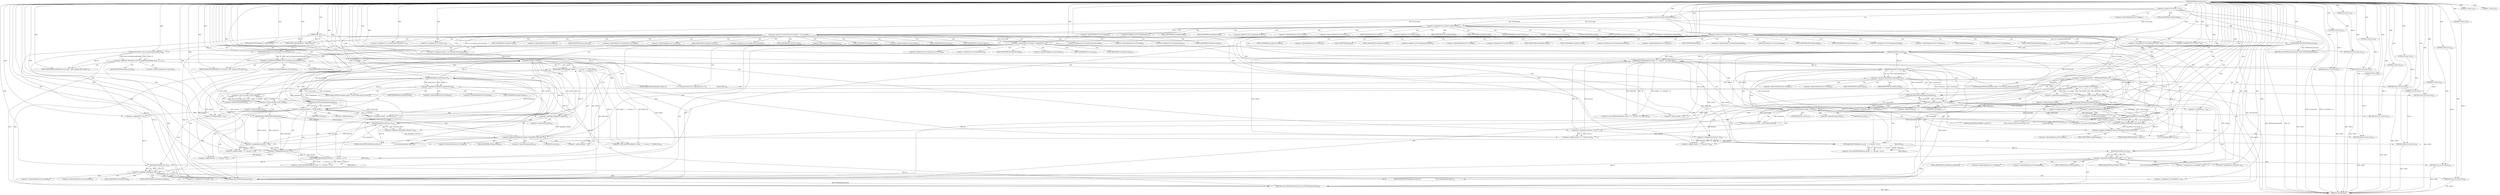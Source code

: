 digraph "TIFFRewriteDirectory" {  
"64493" [label = <(METHOD,TIFFRewriteDirectory)<SUB>311</SUB>> ]
"64927" [label = <(METHOD_RETURN,int)<SUB>311</SUB>> ]
"64494" [label = <(PARAM,TIFF *tif)<SUB>311</SUB>> ]
"64497" [label = <(&lt;operator&gt;.assignment,module[] = &quot;TIFFRewriteDirectory&quot;)<SUB>313</SUB>> ]
"64924" [label = <(RETURN,return TIFFWriteDirectory(tif);,return TIFFWriteDirectory(tif);)<SUB>465</SUB>> ]
"64501" [label = <(&lt;operator&gt;.equals,tif-&gt;tif_diroff == 0)<SUB>316</SUB>> ]
"64511" [label = <(&lt;operator&gt;.logicalNot,!(tif-&gt;tif_flags &amp; TIFF_BIGTIFF))<SUB>324</SUB>> ]
"64925" [label = <(TIFFWriteDirectory,TIFFWriteDirectory(tif))<SUB>465</SUB>> ]
"64507" [label = <(RETURN,return TIFFWriteDirectory(tif);,return TIFFWriteDirectory(tif);)<SUB>317</SUB>> ]
"64508" [label = <(TIFFWriteDirectory,TIFFWriteDirectory(tif))<SUB>317</SUB>> ]
"64512" [label = <(&lt;operator&gt;.and,tif-&gt;tif_flags &amp; TIFF_BIGTIFF)<SUB>324</SUB>> ]
"64519" [label = <(&lt;operator&gt;.equals,tif-&gt;tif_header.classic.tiff_diroff == tif-&gt;tif_diroff)<SUB>326</SUB>> ]
"64531" [label = <(&lt;operator&gt;.assignment,tif-&gt;tif_header.classic.tiff_diroff = 0)<SUB>328</SUB>> ]
"64540" [label = <(&lt;operator&gt;.assignment,tif-&gt;tif_diroff = 0)<SUB>329</SUB>> ]
"64545" [label = <(TIFFSeekFile,TIFFSeekFile(tif, 4, SEEK_SET))<SUB>331</SUB>> ]
"64722" [label = <(&lt;operator&gt;.equals,tif-&gt;tif_header.big.tiff_diroff == tif-&gt;tif_diroff)<SUB>393</SUB>> ]
"64550" [label = <(&lt;operator&gt;.logicalNot,!WriteOK(tif, &amp;(tif-&gt;tif_header.classic.tiff_diroff), 4))<SUB>332</SUB>> ]
"64734" [label = <(&lt;operator&gt;.assignment,tif-&gt;tif_header.big.tiff_diroff = 0)<SUB>395</SUB>> ]
"64743" [label = <(&lt;operator&gt;.assignment,tif-&gt;tif_diroff = 0)<SUB>396</SUB>> ]
"64748" [label = <(TIFFSeekFile,TIFFSeekFile(tif, 8, SEEK_SET))<SUB>398</SUB>> ]
"64563" [label = <(TIFFErrorExtR,TIFFErrorExtR(tif, tif-&gt;tif_name, &quot;Error updating TIFF header&quot;))<SUB>334</SUB>> ]
"64569" [label = <(RETURN,return (0);,return (0);)<SUB>335</SUB>> ]
"64574" [label = <(&lt;operator&gt;.greaterThan,tif-&gt;tif_diroff &gt; 0xFFFFFFFFU)<SUB>338</SUB>> ]
"64753" [label = <(&lt;operator&gt;.logicalNot,!WriteOK(tif, &amp;(tif-&gt;tif_header.big.tiff_diroff), 8))<SUB>399</SUB>> ]
"64777" [label = <(&lt;operator&gt;.assignment,nextdir = tif-&gt;tif_header.big.tiff_diroff)<SUB>408</SUB>> ]
"64551" [label = <(WriteOK,WriteOK(tif, &amp;(tif-&gt;tif_header.classic.tiff_diroff), 4))<SUB>332</SUB>> ]
"64570" [label = <(LITERAL,0,return (0);)<SUB>335</SUB>> ]
"64580" [label = <(TIFFErrorExtR,TIFFErrorExtR(tif, module,\012                          &quot;tif-&gt;tif_diroff exceeds 32 bit range allowed for &quot;\012                          &quot;Classic TIFF&quot;))<SUB>340</SUB>> ]
"64584" [label = <(RETURN,return (0);,return (0);)<SUB>343</SUB>> ]
"64766" [label = <(TIFFErrorExtR,TIFFErrorExtR(tif, tif-&gt;tif_name, &quot;Error updating TIFF header&quot;))<SUB>401</SUB>> ]
"64772" [label = <(RETURN,return (0);,return (0);)<SUB>402</SUB>> ]
"64787" [label = <(LITERAL,1,while (1))<SUB>409</SUB>> ]
"64585" [label = <(LITERAL,0,return (0);)<SUB>343</SUB>> ]
"64589" [label = <(&lt;operator&gt;.assignment,nextdir = tif-&gt;tif_header.classic.tiff_diroff)<SUB>348</SUB>> ]
"64754" [label = <(WriteOK,WriteOK(tif, &amp;(tif-&gt;tif_header.big.tiff_diroff), 8))<SUB>399</SUB>> ]
"64773" [label = <(LITERAL,0,return (0);)<SUB>402</SUB>> ]
"64832" [label = <(&lt;operator&gt;.assignment,dircount = (uint16_t)dircount64)<SUB>430</SUB>> ]
"64837" [label = <(&lt;operator&gt;.cast,(void)TIFFSeekFile(tif, nextdir + 8 + dircount * 20, SEEK_SET))<SUB>431</SUB>> ]
"64921" [label = <(&lt;operator&gt;.assignment,nextdir = nextnextdir)<SUB>456</SUB>> ]
"64599" [label = <(LITERAL,1,while (1))<SUB>349</SUB>> ]
"64793" [label = <(&lt;operator&gt;.logicalOr,!SeekOK(tif, nextdir) || !ReadOK(tif, &amp;dircount64, 8))<SUB>415</SUB>> ]
"64812" [label = <(&lt;operator&gt;.and,tif-&gt;tif_flags &amp; TIFF_SWAB)<SUB>421</SUB>> ]
"64822" [label = <(&lt;operator&gt;.greaterThan,dircount64 &gt; 0xFFFF)<SUB>423</SUB>> ]
"64850" [label = <(&lt;operator&gt;.logicalNot,!ReadOK(tif, &amp;nextnextdir, 8))<SUB>432</SUB>> ]
"64864" [label = <(&lt;operator&gt;.and,tif-&gt;tif_flags &amp; TIFF_SWAB)<SUB>437</SUB>> ]
"64874" [label = <(&lt;operator&gt;.equals,nextnextdir == tif-&gt;tif_diroff)<SUB>439</SUB>> ]
"64632" [label = <(&lt;operator&gt;.cast,(void)TIFFSeekFile(tif, nextdir + 2 + dircount * 12, SEEK_SET))<SUB>362</SUB>> ]
"64716" [label = <(&lt;operator&gt;.assignment,nextdir = nextnextdir)<SUB>387</SUB>> ]
"64805" [label = <(TIFFErrorExtR,TIFFErrorExtR(tif, module,\012                                  &quot;Error fetching directory count&quot;))<SUB>417</SUB>> ]
"64809" [label = <(RETURN,return (0);,return (0);)<SUB>419</SUB>> ]
"64818" [label = <(TIFFSwabLong8,TIFFSwabLong8(&amp;dircount64))<SUB>422</SUB>> ]
"64826" [label = <(TIFFErrorExtR,TIFFErrorExtR(tif, module,\012                                  &quot;Sanity check on tag count failed, likely &quot;\012                                  &quot;corrupt TIFF&quot;))<SUB>425</SUB>> ]
"64830" [label = <(RETURN,return (0);,return (0);)<SUB>428</SUB>> ]
"64834" [label = <(&lt;operator&gt;.cast,(uint16_t)dircount64)<SUB>430</SUB>> ]
"64839" [label = <(TIFFSeekFile,TIFFSeekFile(tif, nextdir + 8 + dircount * 20, SEEK_SET))<SUB>431</SUB>> ]
"64857" [label = <(TIFFErrorExtR,TIFFErrorExtR(tif, module, &quot;Error fetching directory link&quot;))<SUB>434</SUB>> ]
"64861" [label = <(RETURN,return (0);,return (0);)<SUB>435</SUB>> ]
"64870" [label = <(TIFFSwabLong8,TIFFSwabLong8(&amp;nextnextdir))<SUB>438</SUB>> ]
"64881" [label = <(&lt;operator&gt;.assignment,m = 0)<SUB>442</SUB>> ]
"64884" [label = <(&lt;operator&gt;.cast,(void)TIFFSeekFile(tif, nextdir + 8 + dircount * 20,\012                                       SEEK_SET))<SUB>443</SUB>> ]
"64910" [label = <(&lt;operator&gt;.assignment,tif-&gt;tif_diroff = 0)<SUB>451</SUB>> ]
"64915" [label = <(&lt;operator&gt;.assignment,tif-&gt;tif_lastdiroff = 0)<SUB>453</SUB>> ]
"64604" [label = <(&lt;operator&gt;.logicalOr,!SeekOK(tif, nextdir) || !ReadOK(tif, &amp;dircount, 2))<SUB>354</SUB>> ]
"64623" [label = <(&lt;operator&gt;.and,tif-&gt;tif_flags &amp; TIFF_SWAB)<SUB>360</SUB>> ]
"64645" [label = <(&lt;operator&gt;.logicalNot,!ReadOK(tif, &amp;nextnextdir, 4))<SUB>363</SUB>> ]
"64659" [label = <(&lt;operator&gt;.and,tif-&gt;tif_flags &amp; TIFF_SWAB)<SUB>368</SUB>> ]
"64669" [label = <(&lt;operator&gt;.equals,nextnextdir == tif-&gt;tif_diroff)<SUB>370</SUB>> ]
"64794" [label = <(&lt;operator&gt;.logicalNot,!SeekOK(tif, nextdir))<SUB>415</SUB>> ]
"64798" [label = <(&lt;operator&gt;.logicalNot,!ReadOK(tif, &amp;dircount64, 8))<SUB>415</SUB>> ]
"64810" [label = <(LITERAL,0,return (0);)<SUB>419</SUB>> ]
"64831" [label = <(LITERAL,0,return (0);)<SUB>428</SUB>> ]
"64841" [label = <(&lt;operator&gt;.addition,nextdir + 8 + dircount * 20)<SUB>431</SUB>> ]
"64851" [label = <(ReadOK,ReadOK(tif, &amp;nextnextdir, 8))<SUB>432</SUB>> ]
"64862" [label = <(LITERAL,0,return (0);)<SUB>435</SUB>> ]
"64897" [label = <(&lt;operator&gt;.logicalNot,!WriteOK(tif, &amp;m, 8))<SUB>445</SUB>> ]
"64616" [label = <(TIFFErrorExtR,TIFFErrorExtR(tif, module,\012                                  &quot;Error fetching directory count&quot;))<SUB>356</SUB>> ]
"64620" [label = <(RETURN,return (0);,return (0);)<SUB>358</SUB>> ]
"64629" [label = <(TIFFSwabShort,TIFFSwabShort(&amp;dircount))<SUB>361</SUB>> ]
"64634" [label = <(TIFFSeekFile,TIFFSeekFile(tif, nextdir + 2 + dircount * 12, SEEK_SET))<SUB>362</SUB>> ]
"64652" [label = <(TIFFErrorExtR,TIFFErrorExtR(tif, module, &quot;Error fetching directory link&quot;))<SUB>365</SUB>> ]
"64656" [label = <(RETURN,return (0);,return (0);)<SUB>366</SUB>> ]
"64665" [label = <(TIFFSwabLong,TIFFSwabLong(&amp;nextnextdir))<SUB>369</SUB>> ]
"64676" [label = <(&lt;operator&gt;.assignment,m = 0)<SUB>373</SUB>> ]
"64679" [label = <(&lt;operator&gt;.cast,(void)TIFFSeekFile(tif, nextdir + 2 + dircount * 12,\012                                       SEEK_SET))<SUB>374</SUB>> ]
"64705" [label = <(&lt;operator&gt;.assignment,tif-&gt;tif_diroff = 0)<SUB>382</SUB>> ]
"64710" [label = <(&lt;operator&gt;.assignment,tif-&gt;tif_lastdiroff = 0)<SUB>384</SUB>> ]
"64795" [label = <(SeekOK,SeekOK(tif, nextdir))<SUB>415</SUB>> ]
"64799" [label = <(ReadOK,ReadOK(tif, &amp;dircount64, 8))<SUB>415</SUB>> ]
"64842" [label = <(&lt;operator&gt;.addition,nextdir + 8)<SUB>431</SUB>> ]
"64845" [label = <(&lt;operator&gt;.multiplication,dircount * 20)<SUB>431</SUB>> ]
"64886" [label = <(TIFFSeekFile,TIFFSeekFile(tif, nextdir + 8 + dircount * 20,\012                                       SEEK_SET))<SUB>443</SUB>> ]
"64904" [label = <(TIFFErrorExtR,TIFFErrorExtR(tif, module,\012                                      &quot;Error writing directory link&quot;))<SUB>447</SUB>> ]
"64908" [label = <(RETURN,return (0);,return (0);)<SUB>449</SUB>> ]
"64605" [label = <(&lt;operator&gt;.logicalNot,!SeekOK(tif, nextdir))<SUB>354</SUB>> ]
"64609" [label = <(&lt;operator&gt;.logicalNot,!ReadOK(tif, &amp;dircount, 2))<SUB>354</SUB>> ]
"64621" [label = <(LITERAL,0,return (0);)<SUB>358</SUB>> ]
"64636" [label = <(&lt;operator&gt;.addition,nextdir + 2 + dircount * 12)<SUB>362</SUB>> ]
"64646" [label = <(ReadOK,ReadOK(tif, &amp;nextnextdir, 4))<SUB>363</SUB>> ]
"64657" [label = <(LITERAL,0,return (0);)<SUB>366</SUB>> ]
"64692" [label = <(&lt;operator&gt;.logicalNot,!WriteOK(tif, &amp;m, 4))<SUB>376</SUB>> ]
"64888" [label = <(&lt;operator&gt;.addition,nextdir + 8 + dircount * 20)<SUB>443</SUB>> ]
"64898" [label = <(WriteOK,WriteOK(tif, &amp;m, 8))<SUB>445</SUB>> ]
"64909" [label = <(LITERAL,0,return (0);)<SUB>449</SUB>> ]
"64606" [label = <(SeekOK,SeekOK(tif, nextdir))<SUB>354</SUB>> ]
"64610" [label = <(ReadOK,ReadOK(tif, &amp;dircount, 2))<SUB>354</SUB>> ]
"64637" [label = <(&lt;operator&gt;.addition,nextdir + 2)<SUB>362</SUB>> ]
"64640" [label = <(&lt;operator&gt;.multiplication,dircount * 12)<SUB>362</SUB>> ]
"64681" [label = <(TIFFSeekFile,TIFFSeekFile(tif, nextdir + 2 + dircount * 12,\012                                       SEEK_SET))<SUB>374</SUB>> ]
"64699" [label = <(TIFFErrorExtR,TIFFErrorExtR(tif, module,\012                                      &quot;Error writing directory link&quot;))<SUB>378</SUB>> ]
"64703" [label = <(RETURN,return (0);,return (0);)<SUB>380</SUB>> ]
"64889" [label = <(&lt;operator&gt;.addition,nextdir + 8)<SUB>443</SUB>> ]
"64892" [label = <(&lt;operator&gt;.multiplication,dircount * 20)<SUB>443</SUB>> ]
"64683" [label = <(&lt;operator&gt;.addition,nextdir + 2 + dircount * 12)<SUB>374</SUB>> ]
"64693" [label = <(WriteOK,WriteOK(tif, &amp;m, 4))<SUB>376</SUB>> ]
"64704" [label = <(LITERAL,0,return (0);)<SUB>380</SUB>> ]
"64684" [label = <(&lt;operator&gt;.addition,nextdir + 2)<SUB>374</SUB>> ]
"64687" [label = <(&lt;operator&gt;.multiplication,dircount * 12)<SUB>374</SUB>> ]
"64513" [label = <(&lt;operator&gt;.indirectFieldAccess,tif-&gt;tif_flags)<SUB>324</SUB>> ]
"64515" [label = <(FIELD_IDENTIFIER,tif_flags,tif_flags)<SUB>324</SUB>> ]
"64520" [label = <(&lt;operator&gt;.fieldAccess,tif-&gt;tif_header.classic.tiff_diroff)<SUB>326</SUB>> ]
"64527" [label = <(&lt;operator&gt;.indirectFieldAccess,tif-&gt;tif_diroff)<SUB>326</SUB>> ]
"64521" [label = <(&lt;operator&gt;.fieldAccess,tif-&gt;tif_header.classic)<SUB>326</SUB>> ]
"64526" [label = <(FIELD_IDENTIFIER,tiff_diroff,tiff_diroff)<SUB>326</SUB>> ]
"64529" [label = <(FIELD_IDENTIFIER,tif_diroff,tif_diroff)<SUB>326</SUB>> ]
"64532" [label = <(&lt;operator&gt;.fieldAccess,tif-&gt;tif_header.classic.tiff_diroff)<SUB>328</SUB>> ]
"64541" [label = <(&lt;operator&gt;.indirectFieldAccess,tif-&gt;tif_diroff)<SUB>329</SUB>> ]
"64723" [label = <(&lt;operator&gt;.fieldAccess,tif-&gt;tif_header.big.tiff_diroff)<SUB>393</SUB>> ]
"64730" [label = <(&lt;operator&gt;.indirectFieldAccess,tif-&gt;tif_diroff)<SUB>393</SUB>> ]
"64522" [label = <(&lt;operator&gt;.indirectFieldAccess,tif-&gt;tif_header)<SUB>326</SUB>> ]
"64525" [label = <(FIELD_IDENTIFIER,classic,classic)<SUB>326</SUB>> ]
"64533" [label = <(&lt;operator&gt;.fieldAccess,tif-&gt;tif_header.classic)<SUB>328</SUB>> ]
"64538" [label = <(FIELD_IDENTIFIER,tiff_diroff,tiff_diroff)<SUB>328</SUB>> ]
"64543" [label = <(FIELD_IDENTIFIER,tif_diroff,tif_diroff)<SUB>329</SUB>> ]
"64724" [label = <(&lt;operator&gt;.fieldAccess,tif-&gt;tif_header.big)<SUB>393</SUB>> ]
"64729" [label = <(FIELD_IDENTIFIER,tiff_diroff,tiff_diroff)<SUB>393</SUB>> ]
"64732" [label = <(FIELD_IDENTIFIER,tif_diroff,tif_diroff)<SUB>393</SUB>> ]
"64735" [label = <(&lt;operator&gt;.fieldAccess,tif-&gt;tif_header.big.tiff_diroff)<SUB>395</SUB>> ]
"64744" [label = <(&lt;operator&gt;.indirectFieldAccess,tif-&gt;tif_diroff)<SUB>396</SUB>> ]
"64524" [label = <(FIELD_IDENTIFIER,tif_header,tif_header)<SUB>326</SUB>> ]
"64534" [label = <(&lt;operator&gt;.indirectFieldAccess,tif-&gt;tif_header)<SUB>328</SUB>> ]
"64537" [label = <(FIELD_IDENTIFIER,classic,classic)<SUB>328</SUB>> ]
"64553" [label = <(&lt;operator&gt;.addressOf,&amp;(tif-&gt;tif_header.classic.tiff_diroff))<SUB>332</SUB>> ]
"64565" [label = <(&lt;operator&gt;.indirectFieldAccess,tif-&gt;tif_name)<SUB>334</SUB>> ]
"64575" [label = <(&lt;operator&gt;.indirectFieldAccess,tif-&gt;tif_diroff)<SUB>338</SUB>> ]
"64725" [label = <(&lt;operator&gt;.indirectFieldAccess,tif-&gt;tif_header)<SUB>393</SUB>> ]
"64728" [label = <(FIELD_IDENTIFIER,big,big)<SUB>393</SUB>> ]
"64736" [label = <(&lt;operator&gt;.fieldAccess,tif-&gt;tif_header.big)<SUB>395</SUB>> ]
"64741" [label = <(FIELD_IDENTIFIER,tiff_diroff,tiff_diroff)<SUB>395</SUB>> ]
"64746" [label = <(FIELD_IDENTIFIER,tif_diroff,tif_diroff)<SUB>396</SUB>> ]
"64779" [label = <(&lt;operator&gt;.fieldAccess,tif-&gt;tif_header.big.tiff_diroff)<SUB>408</SUB>> ]
"64536" [label = <(FIELD_IDENTIFIER,tif_header,tif_header)<SUB>328</SUB>> ]
"64554" [label = <(&lt;operator&gt;.fieldAccess,tif-&gt;tif_header.classic.tiff_diroff)<SUB>332</SUB>> ]
"64567" [label = <(FIELD_IDENTIFIER,tif_name,tif_name)<SUB>334</SUB>> ]
"64577" [label = <(FIELD_IDENTIFIER,tif_diroff,tif_diroff)<SUB>338</SUB>> ]
"64727" [label = <(FIELD_IDENTIFIER,tif_header,tif_header)<SUB>393</SUB>> ]
"64737" [label = <(&lt;operator&gt;.indirectFieldAccess,tif-&gt;tif_header)<SUB>395</SUB>> ]
"64740" [label = <(FIELD_IDENTIFIER,big,big)<SUB>395</SUB>> ]
"64756" [label = <(&lt;operator&gt;.addressOf,&amp;(tif-&gt;tif_header.big.tiff_diroff))<SUB>399</SUB>> ]
"64768" [label = <(&lt;operator&gt;.indirectFieldAccess,tif-&gt;tif_name)<SUB>401</SUB>> ]
"64780" [label = <(&lt;operator&gt;.fieldAccess,tif-&gt;tif_header.big)<SUB>408</SUB>> ]
"64785" [label = <(FIELD_IDENTIFIER,tiff_diroff,tiff_diroff)<SUB>408</SUB>> ]
"64555" [label = <(&lt;operator&gt;.fieldAccess,tif-&gt;tif_header.classic)<SUB>332</SUB>> ]
"64560" [label = <(FIELD_IDENTIFIER,tiff_diroff,tiff_diroff)<SUB>332</SUB>> ]
"64591" [label = <(&lt;operator&gt;.fieldAccess,tif-&gt;tif_header.classic.tiff_diroff)<SUB>348</SUB>> ]
"64739" [label = <(FIELD_IDENTIFIER,tif_header,tif_header)<SUB>395</SUB>> ]
"64757" [label = <(&lt;operator&gt;.fieldAccess,tif-&gt;tif_header.big.tiff_diroff)<SUB>399</SUB>> ]
"64770" [label = <(FIELD_IDENTIFIER,tif_name,tif_name)<SUB>401</SUB>> ]
"64781" [label = <(&lt;operator&gt;.indirectFieldAccess,tif-&gt;tif_header)<SUB>408</SUB>> ]
"64784" [label = <(FIELD_IDENTIFIER,big,big)<SUB>408</SUB>> ]
"64838" [label = <(UNKNOWN,void,void)<SUB>431</SUB>> ]
"64556" [label = <(&lt;operator&gt;.indirectFieldAccess,tif-&gt;tif_header)<SUB>332</SUB>> ]
"64559" [label = <(FIELD_IDENTIFIER,classic,classic)<SUB>332</SUB>> ]
"64592" [label = <(&lt;operator&gt;.fieldAccess,tif-&gt;tif_header.classic)<SUB>348</SUB>> ]
"64597" [label = <(FIELD_IDENTIFIER,tiff_diroff,tiff_diroff)<SUB>348</SUB>> ]
"64758" [label = <(&lt;operator&gt;.fieldAccess,tif-&gt;tif_header.big)<SUB>399</SUB>> ]
"64763" [label = <(FIELD_IDENTIFIER,tiff_diroff,tiff_diroff)<SUB>399</SUB>> ]
"64783" [label = <(FIELD_IDENTIFIER,tif_header,tif_header)<SUB>408</SUB>> ]
"64813" [label = <(&lt;operator&gt;.indirectFieldAccess,tif-&gt;tif_flags)<SUB>421</SUB>> ]
"64835" [label = <(UNKNOWN,uint16_t,uint16_t)<SUB>430</SUB>> ]
"64865" [label = <(&lt;operator&gt;.indirectFieldAccess,tif-&gt;tif_flags)<SUB>437</SUB>> ]
"64876" [label = <(&lt;operator&gt;.indirectFieldAccess,tif-&gt;tif_diroff)<SUB>439</SUB>> ]
"64558" [label = <(FIELD_IDENTIFIER,tif_header,tif_header)<SUB>332</SUB>> ]
"64593" [label = <(&lt;operator&gt;.indirectFieldAccess,tif-&gt;tif_header)<SUB>348</SUB>> ]
"64596" [label = <(FIELD_IDENTIFIER,classic,classic)<SUB>348</SUB>> ]
"64633" [label = <(UNKNOWN,void,void)<SUB>362</SUB>> ]
"64759" [label = <(&lt;operator&gt;.indirectFieldAccess,tif-&gt;tif_header)<SUB>399</SUB>> ]
"64762" [label = <(FIELD_IDENTIFIER,big,big)<SUB>399</SUB>> ]
"64815" [label = <(FIELD_IDENTIFIER,tif_flags,tif_flags)<SUB>421</SUB>> ]
"64819" [label = <(&lt;operator&gt;.addressOf,&amp;dircount64)<SUB>422</SUB>> ]
"64853" [label = <(&lt;operator&gt;.addressOf,&amp;nextnextdir)<SUB>432</SUB>> ]
"64867" [label = <(FIELD_IDENTIFIER,tif_flags,tif_flags)<SUB>437</SUB>> ]
"64871" [label = <(&lt;operator&gt;.addressOf,&amp;nextnextdir)<SUB>438</SUB>> ]
"64878" [label = <(FIELD_IDENTIFIER,tif_diroff,tif_diroff)<SUB>439</SUB>> ]
"64885" [label = <(UNKNOWN,void,void)<SUB>443</SUB>> ]
"64911" [label = <(&lt;operator&gt;.indirectFieldAccess,tif-&gt;tif_diroff)<SUB>451</SUB>> ]
"64916" [label = <(&lt;operator&gt;.indirectFieldAccess,tif-&gt;tif_lastdiroff)<SUB>453</SUB>> ]
"64595" [label = <(FIELD_IDENTIFIER,tif_header,tif_header)<SUB>348</SUB>> ]
"64624" [label = <(&lt;operator&gt;.indirectFieldAccess,tif-&gt;tif_flags)<SUB>360</SUB>> ]
"64660" [label = <(&lt;operator&gt;.indirectFieldAccess,tif-&gt;tif_flags)<SUB>368</SUB>> ]
"64671" [label = <(&lt;operator&gt;.indirectFieldAccess,tif-&gt;tif_diroff)<SUB>370</SUB>> ]
"64761" [label = <(FIELD_IDENTIFIER,tif_header,tif_header)<SUB>399</SUB>> ]
"64801" [label = <(&lt;operator&gt;.addressOf,&amp;dircount64)<SUB>415</SUB>> ]
"64913" [label = <(FIELD_IDENTIFIER,tif_diroff,tif_diroff)<SUB>451</SUB>> ]
"64918" [label = <(FIELD_IDENTIFIER,tif_lastdiroff,tif_lastdiroff)<SUB>453</SUB>> ]
"64626" [label = <(FIELD_IDENTIFIER,tif_flags,tif_flags)<SUB>360</SUB>> ]
"64630" [label = <(&lt;operator&gt;.addressOf,&amp;dircount)<SUB>361</SUB>> ]
"64648" [label = <(&lt;operator&gt;.addressOf,&amp;nextnextdir)<SUB>363</SUB>> ]
"64662" [label = <(FIELD_IDENTIFIER,tif_flags,tif_flags)<SUB>368</SUB>> ]
"64666" [label = <(&lt;operator&gt;.addressOf,&amp;nextnextdir)<SUB>369</SUB>> ]
"64673" [label = <(FIELD_IDENTIFIER,tif_diroff,tif_diroff)<SUB>370</SUB>> ]
"64680" [label = <(UNKNOWN,void,void)<SUB>374</SUB>> ]
"64706" [label = <(&lt;operator&gt;.indirectFieldAccess,tif-&gt;tif_diroff)<SUB>382</SUB>> ]
"64711" [label = <(&lt;operator&gt;.indirectFieldAccess,tif-&gt;tif_lastdiroff)<SUB>384</SUB>> ]
"64900" [label = <(&lt;operator&gt;.addressOf,&amp;m)<SUB>445</SUB>> ]
"64612" [label = <(&lt;operator&gt;.addressOf,&amp;dircount)<SUB>354</SUB>> ]
"64708" [label = <(FIELD_IDENTIFIER,tif_diroff,tif_diroff)<SUB>382</SUB>> ]
"64713" [label = <(FIELD_IDENTIFIER,tif_lastdiroff,tif_lastdiroff)<SUB>384</SUB>> ]
"64695" [label = <(&lt;operator&gt;.addressOf,&amp;m)<SUB>376</SUB>> ]
  "64809" -> "64927"  [ label = "DDG: &lt;RET&gt;"] 
  "64620" -> "64927"  [ label = "DDG: &lt;RET&gt;"] 
  "64861" -> "64927"  [ label = "DDG: &lt;RET&gt;"] 
  "64772" -> "64927"  [ label = "DDG: &lt;RET&gt;"] 
  "64584" -> "64927"  [ label = "DDG: &lt;RET&gt;"] 
  "64703" -> "64927"  [ label = "DDG: &lt;RET&gt;"] 
  "64830" -> "64927"  [ label = "DDG: &lt;RET&gt;"] 
  "64507" -> "64927"  [ label = "DDG: &lt;RET&gt;"] 
  "64908" -> "64927"  [ label = "DDG: &lt;RET&gt;"] 
  "64569" -> "64927"  [ label = "DDG: &lt;RET&gt;"] 
  "64924" -> "64927"  [ label = "DDG: &lt;RET&gt;"] 
  "64656" -> "64927"  [ label = "DDG: &lt;RET&gt;"] 
  "64497" -> "64927"  [ label = "DDG: module"] 
  "64501" -> "64927"  [ label = "DDG: tif-&gt;tif_diroff"] 
  "64501" -> "64927"  [ label = "DDG: tif-&gt;tif_diroff == 0"] 
  "64508" -> "64927"  [ label = "DDG: tif"] 
  "64508" -> "64927"  [ label = "DDG: TIFFWriteDirectory(tif)"] 
  "64512" -> "64927"  [ label = "DDG: TIFF_BIGTIFF"] 
  "64493" -> "64494"  [ label = "DDG: "] 
  "64493" -> "64497"  [ label = "DDG: "] 
  "64925" -> "64924"  [ label = "DDG: TIFFWriteDirectory(tif)"] 
  "64493" -> "64501"  [ label = "DDG: "] 
  "64508" -> "64507"  [ label = "DDG: TIFFWriteDirectory(tif)"] 
  "64512" -> "64511"  [ label = "DDG: tif-&gt;tif_flags"] 
  "64512" -> "64511"  [ label = "DDG: TIFF_BIGTIFF"] 
  "64851" -> "64925"  [ label = "DDG: tif"] 
  "64898" -> "64925"  [ label = "DDG: tif"] 
  "64754" -> "64925"  [ label = "DDG: tif"] 
  "64646" -> "64925"  [ label = "DDG: tif"] 
  "64693" -> "64925"  [ label = "DDG: tif"] 
  "64551" -> "64925"  [ label = "DDG: tif"] 
  "64494" -> "64925"  [ label = "DDG: tif"] 
  "64493" -> "64925"  [ label = "DDG: "] 
  "64493" -> "64512"  [ label = "DDG: "] 
  "64494" -> "64508"  [ label = "DDG: tif"] 
  "64493" -> "64508"  [ label = "DDG: "] 
  "64501" -> "64519"  [ label = "DDG: tif-&gt;tif_diroff"] 
  "64493" -> "64531"  [ label = "DDG: "] 
  "64493" -> "64540"  [ label = "DDG: "] 
  "64494" -> "64545"  [ label = "DDG: tif"] 
  "64493" -> "64545"  [ label = "DDG: "] 
  "64501" -> "64722"  [ label = "DDG: tif-&gt;tif_diroff"] 
  "64493" -> "64734"  [ label = "DDG: "] 
  "64493" -> "64743"  [ label = "DDG: "] 
  "64551" -> "64550"  [ label = "DDG: tif"] 
  "64551" -> "64550"  [ label = "DDG: &amp;(tif-&gt;tif_header.classic.tiff_diroff)"] 
  "64551" -> "64550"  [ label = "DDG: 4"] 
  "64570" -> "64569"  [ label = "DDG: 0"] 
  "64493" -> "64569"  [ label = "DDG: "] 
  "64494" -> "64748"  [ label = "DDG: tif"] 
  "64493" -> "64748"  [ label = "DDG: "] 
  "64722" -> "64777"  [ label = "DDG: tif-&gt;tif_header.big.tiff_diroff"] 
  "64545" -> "64551"  [ label = "DDG: tif"] 
  "64493" -> "64551"  [ label = "DDG: "] 
  "64551" -> "64563"  [ label = "DDG: tif"] 
  "64493" -> "64563"  [ label = "DDG: "] 
  "64493" -> "64570"  [ label = "DDG: "] 
  "64519" -> "64574"  [ label = "DDG: tif-&gt;tif_diroff"] 
  "64493" -> "64574"  [ label = "DDG: "] 
  "64585" -> "64584"  [ label = "DDG: 0"] 
  "64493" -> "64584"  [ label = "DDG: "] 
  "64754" -> "64753"  [ label = "DDG: tif"] 
  "64754" -> "64753"  [ label = "DDG: &amp;(tif-&gt;tif_header.big.tiff_diroff)"] 
  "64754" -> "64753"  [ label = "DDG: 8"] 
  "64773" -> "64772"  [ label = "DDG: 0"] 
  "64493" -> "64772"  [ label = "DDG: "] 
  "64493" -> "64777"  [ label = "DDG: "] 
  "64493" -> "64787"  [ label = "DDG: "] 
  "64494" -> "64580"  [ label = "DDG: tif"] 
  "64493" -> "64580"  [ label = "DDG: "] 
  "64497" -> "64580"  [ label = "DDG: module"] 
  "64493" -> "64585"  [ label = "DDG: "] 
  "64519" -> "64589"  [ label = "DDG: tif-&gt;tif_header.classic.tiff_diroff"] 
  "64748" -> "64754"  [ label = "DDG: tif"] 
  "64493" -> "64754"  [ label = "DDG: "] 
  "64754" -> "64766"  [ label = "DDG: tif"] 
  "64493" -> "64766"  [ label = "DDG: "] 
  "64493" -> "64773"  [ label = "DDG: "] 
  "64799" -> "64832"  [ label = "DDG: &amp;dircount64"] 
  "64818" -> "64832"  [ label = "DDG: &amp;dircount64"] 
  "64822" -> "64832"  [ label = "DDG: dircount64"] 
  "64493" -> "64832"  [ label = "DDG: "] 
  "64839" -> "64837"  [ label = "DDG: tif"] 
  "64839" -> "64837"  [ label = "DDG: nextdir + 8 + dircount * 20"] 
  "64839" -> "64837"  [ label = "DDG: SEEK_SET"] 
  "64851" -> "64921"  [ label = "DDG: &amp;nextnextdir"] 
  "64870" -> "64921"  [ label = "DDG: &amp;nextnextdir"] 
  "64874" -> "64921"  [ label = "DDG: nextnextdir"] 
  "64493" -> "64921"  [ label = "DDG: "] 
  "64493" -> "64589"  [ label = "DDG: "] 
  "64493" -> "64599"  [ label = "DDG: "] 
  "64634" -> "64632"  [ label = "DDG: tif"] 
  "64634" -> "64632"  [ label = "DDG: nextdir + 2 + dircount * 12"] 
  "64634" -> "64632"  [ label = "DDG: SEEK_SET"] 
  "64646" -> "64716"  [ label = "DDG: &amp;nextnextdir"] 
  "64665" -> "64716"  [ label = "DDG: &amp;nextnextdir"] 
  "64669" -> "64716"  [ label = "DDG: nextnextdir"] 
  "64493" -> "64716"  [ label = "DDG: "] 
  "64794" -> "64793"  [ label = "DDG: SeekOK(tif, nextdir)"] 
  "64798" -> "64793"  [ label = "DDG: ReadOK(tif, &amp;dircount64, 8)"] 
  "64810" -> "64809"  [ label = "DDG: 0"] 
  "64493" -> "64809"  [ label = "DDG: "] 
  "64512" -> "64812"  [ label = "DDG: tif-&gt;tif_flags"] 
  "64864" -> "64812"  [ label = "DDG: tif-&gt;tif_flags"] 
  "64864" -> "64812"  [ label = "DDG: TIFF_SWAB"] 
  "64493" -> "64812"  [ label = "DDG: "] 
  "64799" -> "64822"  [ label = "DDG: &amp;dircount64"] 
  "64818" -> "64822"  [ label = "DDG: &amp;dircount64"] 
  "64493" -> "64822"  [ label = "DDG: "] 
  "64831" -> "64830"  [ label = "DDG: 0"] 
  "64493" -> "64830"  [ label = "DDG: "] 
  "64799" -> "64834"  [ label = "DDG: &amp;dircount64"] 
  "64818" -> "64834"  [ label = "DDG: &amp;dircount64"] 
  "64822" -> "64834"  [ label = "DDG: dircount64"] 
  "64493" -> "64834"  [ label = "DDG: "] 
  "64795" -> "64839"  [ label = "DDG: tif"] 
  "64799" -> "64839"  [ label = "DDG: tif"] 
  "64493" -> "64839"  [ label = "DDG: "] 
  "64795" -> "64839"  [ label = "DDG: nextdir"] 
  "64845" -> "64839"  [ label = "DDG: dircount"] 
  "64845" -> "64839"  [ label = "DDG: 20"] 
  "64851" -> "64850"  [ label = "DDG: tif"] 
  "64851" -> "64850"  [ label = "DDG: &amp;nextnextdir"] 
  "64851" -> "64850"  [ label = "DDG: 8"] 
  "64862" -> "64861"  [ label = "DDG: 0"] 
  "64493" -> "64861"  [ label = "DDG: "] 
  "64812" -> "64864"  [ label = "DDG: tif-&gt;tif_flags"] 
  "64812" -> "64864"  [ label = "DDG: TIFF_SWAB"] 
  "64493" -> "64864"  [ label = "DDG: "] 
  "64851" -> "64874"  [ label = "DDG: &amp;nextnextdir"] 
  "64870" -> "64874"  [ label = "DDG: &amp;nextnextdir"] 
  "64493" -> "64874"  [ label = "DDG: "] 
  "64722" -> "64874"  [ label = "DDG: tif-&gt;tif_diroff"] 
  "64493" -> "64881"  [ label = "DDG: "] 
  "64886" -> "64884"  [ label = "DDG: tif"] 
  "64886" -> "64884"  [ label = "DDG: nextdir + 8 + dircount * 20"] 
  "64886" -> "64884"  [ label = "DDG: SEEK_SET"] 
  "64493" -> "64910"  [ label = "DDG: "] 
  "64493" -> "64915"  [ label = "DDG: "] 
  "64795" -> "64794"  [ label = "DDG: tif"] 
  "64795" -> "64794"  [ label = "DDG: nextdir"] 
  "64799" -> "64798"  [ label = "DDG: tif"] 
  "64799" -> "64798"  [ label = "DDG: &amp;dircount64"] 
  "64799" -> "64798"  [ label = "DDG: 8"] 
  "64795" -> "64805"  [ label = "DDG: tif"] 
  "64799" -> "64805"  [ label = "DDG: tif"] 
  "64493" -> "64805"  [ label = "DDG: "] 
  "64497" -> "64805"  [ label = "DDG: module"] 
  "64493" -> "64810"  [ label = "DDG: "] 
  "64799" -> "64818"  [ label = "DDG: &amp;dircount64"] 
  "64493" -> "64818"  [ label = "DDG: "] 
  "64822" -> "64818"  [ label = "DDG: dircount64"] 
  "64795" -> "64826"  [ label = "DDG: tif"] 
  "64799" -> "64826"  [ label = "DDG: tif"] 
  "64493" -> "64826"  [ label = "DDG: "] 
  "64497" -> "64826"  [ label = "DDG: module"] 
  "64493" -> "64831"  [ label = "DDG: "] 
  "64795" -> "64841"  [ label = "DDG: nextdir"] 
  "64493" -> "64841"  [ label = "DDG: "] 
  "64845" -> "64841"  [ label = "DDG: dircount"] 
  "64845" -> "64841"  [ label = "DDG: 20"] 
  "64839" -> "64851"  [ label = "DDG: tif"] 
  "64493" -> "64851"  [ label = "DDG: "] 
  "64870" -> "64851"  [ label = "DDG: &amp;nextnextdir"] 
  "64874" -> "64851"  [ label = "DDG: nextnextdir"] 
  "64851" -> "64857"  [ label = "DDG: tif"] 
  "64493" -> "64857"  [ label = "DDG: "] 
  "64497" -> "64857"  [ label = "DDG: module"] 
  "64493" -> "64862"  [ label = "DDG: "] 
  "64851" -> "64870"  [ label = "DDG: &amp;nextnextdir"] 
  "64493" -> "64870"  [ label = "DDG: "] 
  "64874" -> "64870"  [ label = "DDG: nextnextdir"] 
  "64605" -> "64604"  [ label = "DDG: SeekOK(tif, nextdir)"] 
  "64609" -> "64604"  [ label = "DDG: ReadOK(tif, &amp;dircount, 2)"] 
  "64621" -> "64620"  [ label = "DDG: 0"] 
  "64493" -> "64620"  [ label = "DDG: "] 
  "64512" -> "64623"  [ label = "DDG: tif-&gt;tif_flags"] 
  "64659" -> "64623"  [ label = "DDG: tif-&gt;tif_flags"] 
  "64659" -> "64623"  [ label = "DDG: TIFF_SWAB"] 
  "64493" -> "64623"  [ label = "DDG: "] 
  "64606" -> "64634"  [ label = "DDG: tif"] 
  "64610" -> "64634"  [ label = "DDG: tif"] 
  "64493" -> "64634"  [ label = "DDG: "] 
  "64606" -> "64634"  [ label = "DDG: nextdir"] 
  "64640" -> "64634"  [ label = "DDG: dircount"] 
  "64640" -> "64634"  [ label = "DDG: 12"] 
  "64646" -> "64645"  [ label = "DDG: tif"] 
  "64646" -> "64645"  [ label = "DDG: &amp;nextnextdir"] 
  "64646" -> "64645"  [ label = "DDG: 4"] 
  "64657" -> "64656"  [ label = "DDG: 0"] 
  "64493" -> "64656"  [ label = "DDG: "] 
  "64623" -> "64659"  [ label = "DDG: tif-&gt;tif_flags"] 
  "64623" -> "64659"  [ label = "DDG: TIFF_SWAB"] 
  "64493" -> "64659"  [ label = "DDG: "] 
  "64646" -> "64669"  [ label = "DDG: &amp;nextnextdir"] 
  "64665" -> "64669"  [ label = "DDG: &amp;nextnextdir"] 
  "64493" -> "64669"  [ label = "DDG: "] 
  "64574" -> "64669"  [ label = "DDG: tif-&gt;tif_diroff"] 
  "64493" -> "64676"  [ label = "DDG: "] 
  "64681" -> "64679"  [ label = "DDG: tif"] 
  "64681" -> "64679"  [ label = "DDG: nextdir + 2 + dircount * 12"] 
  "64681" -> "64679"  [ label = "DDG: SEEK_SET"] 
  "64493" -> "64705"  [ label = "DDG: "] 
  "64493" -> "64710"  [ label = "DDG: "] 
  "64851" -> "64795"  [ label = "DDG: tif"] 
  "64494" -> "64795"  [ label = "DDG: tif"] 
  "64493" -> "64795"  [ label = "DDG: "] 
  "64777" -> "64795"  [ label = "DDG: nextdir"] 
  "64921" -> "64795"  [ label = "DDG: nextdir"] 
  "64795" -> "64799"  [ label = "DDG: tif"] 
  "64493" -> "64799"  [ label = "DDG: "] 
  "64818" -> "64799"  [ label = "DDG: &amp;dircount64"] 
  "64822" -> "64799"  [ label = "DDG: dircount64"] 
  "64795" -> "64842"  [ label = "DDG: nextdir"] 
  "64493" -> "64842"  [ label = "DDG: "] 
  "64832" -> "64845"  [ label = "DDG: dircount"] 
  "64493" -> "64845"  [ label = "DDG: "] 
  "64851" -> "64886"  [ label = "DDG: tif"] 
  "64493" -> "64886"  [ label = "DDG: "] 
  "64795" -> "64886"  [ label = "DDG: nextdir"] 
  "64892" -> "64886"  [ label = "DDG: dircount"] 
  "64892" -> "64886"  [ label = "DDG: 20"] 
  "64839" -> "64886"  [ label = "DDG: SEEK_SET"] 
  "64898" -> "64897"  [ label = "DDG: tif"] 
  "64898" -> "64897"  [ label = "DDG: &amp;m"] 
  "64898" -> "64897"  [ label = "DDG: 8"] 
  "64909" -> "64908"  [ label = "DDG: 0"] 
  "64493" -> "64908"  [ label = "DDG: "] 
  "64606" -> "64605"  [ label = "DDG: tif"] 
  "64606" -> "64605"  [ label = "DDG: nextdir"] 
  "64610" -> "64609"  [ label = "DDG: tif"] 
  "64610" -> "64609"  [ label = "DDG: &amp;dircount"] 
  "64610" -> "64609"  [ label = "DDG: 2"] 
  "64606" -> "64616"  [ label = "DDG: tif"] 
  "64610" -> "64616"  [ label = "DDG: tif"] 
  "64493" -> "64616"  [ label = "DDG: "] 
  "64497" -> "64616"  [ label = "DDG: module"] 
  "64493" -> "64621"  [ label = "DDG: "] 
  "64610" -> "64629"  [ label = "DDG: &amp;dircount"] 
  "64640" -> "64629"  [ label = "DDG: dircount"] 
  "64493" -> "64629"  [ label = "DDG: "] 
  "64606" -> "64636"  [ label = "DDG: nextdir"] 
  "64493" -> "64636"  [ label = "DDG: "] 
  "64640" -> "64636"  [ label = "DDG: dircount"] 
  "64640" -> "64636"  [ label = "DDG: 12"] 
  "64634" -> "64646"  [ label = "DDG: tif"] 
  "64493" -> "64646"  [ label = "DDG: "] 
  "64665" -> "64646"  [ label = "DDG: &amp;nextnextdir"] 
  "64669" -> "64646"  [ label = "DDG: nextnextdir"] 
  "64646" -> "64652"  [ label = "DDG: tif"] 
  "64493" -> "64652"  [ label = "DDG: "] 
  "64497" -> "64652"  [ label = "DDG: module"] 
  "64493" -> "64657"  [ label = "DDG: "] 
  "64646" -> "64665"  [ label = "DDG: &amp;nextnextdir"] 
  "64493" -> "64665"  [ label = "DDG: "] 
  "64669" -> "64665"  [ label = "DDG: nextnextdir"] 
  "64493" -> "64888"  [ label = "DDG: "] 
  "64795" -> "64888"  [ label = "DDG: nextdir"] 
  "64892" -> "64888"  [ label = "DDG: dircount"] 
  "64892" -> "64888"  [ label = "DDG: 20"] 
  "64886" -> "64898"  [ label = "DDG: tif"] 
  "64493" -> "64898"  [ label = "DDG: "] 
  "64881" -> "64898"  [ label = "DDG: m"] 
  "64898" -> "64904"  [ label = "DDG: tif"] 
  "64493" -> "64904"  [ label = "DDG: "] 
  "64497" -> "64904"  [ label = "DDG: module"] 
  "64493" -> "64909"  [ label = "DDG: "] 
  "64646" -> "64606"  [ label = "DDG: tif"] 
  "64494" -> "64606"  [ label = "DDG: tif"] 
  "64493" -> "64606"  [ label = "DDG: "] 
  "64589" -> "64606"  [ label = "DDG: nextdir"] 
  "64716" -> "64606"  [ label = "DDG: nextdir"] 
  "64606" -> "64610"  [ label = "DDG: tif"] 
  "64493" -> "64610"  [ label = "DDG: "] 
  "64629" -> "64610"  [ label = "DDG: &amp;dircount"] 
  "64640" -> "64610"  [ label = "DDG: dircount"] 
  "64606" -> "64637"  [ label = "DDG: nextdir"] 
  "64493" -> "64637"  [ label = "DDG: "] 
  "64610" -> "64640"  [ label = "DDG: &amp;dircount"] 
  "64629" -> "64640"  [ label = "DDG: &amp;dircount"] 
  "64493" -> "64640"  [ label = "DDG: "] 
  "64646" -> "64681"  [ label = "DDG: tif"] 
  "64493" -> "64681"  [ label = "DDG: "] 
  "64606" -> "64681"  [ label = "DDG: nextdir"] 
  "64687" -> "64681"  [ label = "DDG: dircount"] 
  "64687" -> "64681"  [ label = "DDG: 12"] 
  "64634" -> "64681"  [ label = "DDG: SEEK_SET"] 
  "64693" -> "64692"  [ label = "DDG: tif"] 
  "64693" -> "64692"  [ label = "DDG: &amp;m"] 
  "64693" -> "64692"  [ label = "DDG: 4"] 
  "64704" -> "64703"  [ label = "DDG: 0"] 
  "64493" -> "64703"  [ label = "DDG: "] 
  "64493" -> "64889"  [ label = "DDG: "] 
  "64795" -> "64889"  [ label = "DDG: nextdir"] 
  "64845" -> "64892"  [ label = "DDG: dircount"] 
  "64493" -> "64892"  [ label = "DDG: "] 
  "64493" -> "64683"  [ label = "DDG: "] 
  "64606" -> "64683"  [ label = "DDG: nextdir"] 
  "64687" -> "64683"  [ label = "DDG: dircount"] 
  "64687" -> "64683"  [ label = "DDG: 12"] 
  "64681" -> "64693"  [ label = "DDG: tif"] 
  "64493" -> "64693"  [ label = "DDG: "] 
  "64676" -> "64693"  [ label = "DDG: m"] 
  "64693" -> "64699"  [ label = "DDG: tif"] 
  "64493" -> "64699"  [ label = "DDG: "] 
  "64497" -> "64699"  [ label = "DDG: module"] 
  "64493" -> "64704"  [ label = "DDG: "] 
  "64493" -> "64684"  [ label = "DDG: "] 
  "64606" -> "64684"  [ label = "DDG: nextdir"] 
  "64610" -> "64687"  [ label = "DDG: &amp;dircount"] 
  "64629" -> "64687"  [ label = "DDG: &amp;dircount"] 
  "64640" -> "64687"  [ label = "DDG: dircount"] 
  "64493" -> "64687"  [ label = "DDG: "] 
  "64501" -> "64507"  [ label = "CDG: "] 
  "64501" -> "64513"  [ label = "CDG: "] 
  "64501" -> "64515"  [ label = "CDG: "] 
  "64501" -> "64511"  [ label = "CDG: "] 
  "64501" -> "64508"  [ label = "CDG: "] 
  "64501" -> "64512"  [ label = "CDG: "] 
  "64511" -> "64524"  [ label = "CDG: "] 
  "64511" -> "64723"  [ label = "CDG: "] 
  "64511" -> "64727"  [ label = "CDG: "] 
  "64511" -> "64526"  [ label = "CDG: "] 
  "64511" -> "64520"  [ label = "CDG: "] 
  "64511" -> "64527"  [ label = "CDG: "] 
  "64511" -> "64521"  [ label = "CDG: "] 
  "64511" -> "64722"  [ label = "CDG: "] 
  "64511" -> "64522"  [ label = "CDG: "] 
  "64511" -> "64729"  [ label = "CDG: "] 
  "64511" -> "64728"  [ label = "CDG: "] 
  "64511" -> "64730"  [ label = "CDG: "] 
  "64511" -> "64525"  [ label = "CDG: "] 
  "64511" -> "64529"  [ label = "CDG: "] 
  "64511" -> "64732"  [ label = "CDG: "] 
  "64511" -> "64724"  [ label = "CDG: "] 
  "64511" -> "64519"  [ label = "CDG: "] 
  "64511" -> "64725"  [ label = "CDG: "] 
  "64519" -> "64545"  [ label = "CDG: "] 
  "64519" -> "64558"  [ label = "CDG: "] 
  "64519" -> "64533"  [ label = "CDG: "] 
  "64519" -> "64531"  [ label = "CDG: "] 
  "64519" -> "64560"  [ label = "CDG: "] 
  "64519" -> "64554"  [ label = "CDG: "] 
  "64519" -> "64534"  [ label = "CDG: "] 
  "64519" -> "64577"  [ label = "CDG: "] 
  "64519" -> "64553"  [ label = "CDG: "] 
  "64519" -> "64543"  [ label = "CDG: "] 
  "64519" -> "64541"  [ label = "CDG: "] 
  "64519" -> "64532"  [ label = "CDG: "] 
  "64519" -> "64540"  [ label = "CDG: "] 
  "64519" -> "64559"  [ label = "CDG: "] 
  "64519" -> "64537"  [ label = "CDG: "] 
  "64519" -> "64551"  [ label = "CDG: "] 
  "64519" -> "64538"  [ label = "CDG: "] 
  "64519" -> "64574"  [ label = "CDG: "] 
  "64519" -> "64555"  [ label = "CDG: "] 
  "64519" -> "64536"  [ label = "CDG: "] 
  "64519" -> "64550"  [ label = "CDG: "] 
  "64519" -> "64575"  [ label = "CDG: "] 
  "64519" -> "64556"  [ label = "CDG: "] 
  "64722" -> "64737"  [ label = "CDG: "] 
  "64722" -> "64754"  [ label = "CDG: "] 
  "64722" -> "64761"  [ label = "CDG: "] 
  "64722" -> "64753"  [ label = "CDG: "] 
  "64722" -> "64759"  [ label = "CDG: "] 
  "64722" -> "64777"  [ label = "CDG: "] 
  "64722" -> "64740"  [ label = "CDG: "] 
  "64722" -> "64746"  [ label = "CDG: "] 
  "64722" -> "64735"  [ label = "CDG: "] 
  "64722" -> "64741"  [ label = "CDG: "] 
  "64722" -> "64736"  [ label = "CDG: "] 
  "64722" -> "64783"  [ label = "CDG: "] 
  "64722" -> "64758"  [ label = "CDG: "] 
  "64722" -> "64784"  [ label = "CDG: "] 
  "64722" -> "64779"  [ label = "CDG: "] 
  "64722" -> "64780"  [ label = "CDG: "] 
  "64722" -> "64762"  [ label = "CDG: "] 
  "64722" -> "64763"  [ label = "CDG: "] 
  "64722" -> "64739"  [ label = "CDG: "] 
  "64722" -> "64756"  [ label = "CDG: "] 
  "64722" -> "64743"  [ label = "CDG: "] 
  "64722" -> "64757"  [ label = "CDG: "] 
  "64722" -> "64785"  [ label = "CDG: "] 
  "64722" -> "64748"  [ label = "CDG: "] 
  "64722" -> "64734"  [ label = "CDG: "] 
  "64722" -> "64744"  [ label = "CDG: "] 
  "64722" -> "64781"  [ label = "CDG: "] 
  "64722" -> "64925"  [ label = "CDG: "] 
  "64722" -> "64924"  [ label = "CDG: "] 
  "64722" -> "64795"  [ label = "CDG: "] 
  "64722" -> "64794"  [ label = "CDG: "] 
  "64722" -> "64793"  [ label = "CDG: "] 
  "64550" -> "64925"  [ label = "CDG: "] 
  "64550" -> "64565"  [ label = "CDG: "] 
  "64550" -> "64567"  [ label = "CDG: "] 
  "64550" -> "64924"  [ label = "CDG: "] 
  "64550" -> "64563"  [ label = "CDG: "] 
  "64550" -> "64569"  [ label = "CDG: "] 
  "64574" -> "64593"  [ label = "CDG: "] 
  "64574" -> "64589"  [ label = "CDG: "] 
  "64574" -> "64584"  [ label = "CDG: "] 
  "64574" -> "64580"  [ label = "CDG: "] 
  "64574" -> "64595"  [ label = "CDG: "] 
  "64574" -> "64591"  [ label = "CDG: "] 
  "64574" -> "64596"  [ label = "CDG: "] 
  "64574" -> "64597"  [ label = "CDG: "] 
  "64574" -> "64592"  [ label = "CDG: "] 
  "64574" -> "64925"  [ label = "CDG: "] 
  "64574" -> "64924"  [ label = "CDG: "] 
  "64574" -> "64604"  [ label = "CDG: "] 
  "64574" -> "64606"  [ label = "CDG: "] 
  "64574" -> "64605"  [ label = "CDG: "] 
  "64753" -> "64925"  [ label = "CDG: "] 
  "64753" -> "64924"  [ label = "CDG: "] 
  "64753" -> "64766"  [ label = "CDG: "] 
  "64753" -> "64772"  [ label = "CDG: "] 
  "64753" -> "64768"  [ label = "CDG: "] 
  "64753" -> "64770"  [ label = "CDG: "] 
  "64793" -> "64813"  [ label = "CDG: "] 
  "64793" -> "64805"  [ label = "CDG: "] 
  "64793" -> "64815"  [ label = "CDG: "] 
  "64793" -> "64809"  [ label = "CDG: "] 
  "64793" -> "64812"  [ label = "CDG: "] 
  "64793" -> "64822"  [ label = "CDG: "] 
  "64812" -> "64818"  [ label = "CDG: "] 
  "64812" -> "64819"  [ label = "CDG: "] 
  "64822" -> "64841"  [ label = "CDG: "] 
  "64822" -> "64839"  [ label = "CDG: "] 
  "64822" -> "64834"  [ label = "CDG: "] 
  "64822" -> "64850"  [ label = "CDG: "] 
  "64822" -> "64835"  [ label = "CDG: "] 
  "64822" -> "64851"  [ label = "CDG: "] 
  "64822" -> "64842"  [ label = "CDG: "] 
  "64822" -> "64826"  [ label = "CDG: "] 
  "64822" -> "64853"  [ label = "CDG: "] 
  "64822" -> "64845"  [ label = "CDG: "] 
  "64822" -> "64837"  [ label = "CDG: "] 
  "64822" -> "64830"  [ label = "CDG: "] 
  "64822" -> "64832"  [ label = "CDG: "] 
  "64822" -> "64838"  [ label = "CDG: "] 
  "64850" -> "64861"  [ label = "CDG: "] 
  "64850" -> "64878"  [ label = "CDG: "] 
  "64850" -> "64864"  [ label = "CDG: "] 
  "64850" -> "64865"  [ label = "CDG: "] 
  "64850" -> "64867"  [ label = "CDG: "] 
  "64850" -> "64874"  [ label = "CDG: "] 
  "64850" -> "64857"  [ label = "CDG: "] 
  "64850" -> "64876"  [ label = "CDG: "] 
  "64864" -> "64870"  [ label = "CDG: "] 
  "64864" -> "64871"  [ label = "CDG: "] 
  "64874" -> "64881"  [ label = "CDG: "] 
  "64874" -> "64898"  [ label = "CDG: "] 
  "64874" -> "64889"  [ label = "CDG: "] 
  "64874" -> "64892"  [ label = "CDG: "] 
  "64874" -> "64888"  [ label = "CDG: "] 
  "64874" -> "64897"  [ label = "CDG: "] 
  "64874" -> "64885"  [ label = "CDG: "] 
  "64874" -> "64884"  [ label = "CDG: "] 
  "64874" -> "64886"  [ label = "CDG: "] 
  "64874" -> "64900"  [ label = "CDG: "] 
  "64874" -> "64921"  [ label = "CDG: "] 
  "64874" -> "64925"  [ label = "CDG: "] 
  "64874" -> "64924"  [ label = "CDG: "] 
  "64874" -> "64795"  [ label = "CDG: "] 
  "64874" -> "64794"  [ label = "CDG: "] 
  "64874" -> "64793"  [ label = "CDG: "] 
  "64794" -> "64798"  [ label = "CDG: "] 
  "64794" -> "64801"  [ label = "CDG: "] 
  "64794" -> "64799"  [ label = "CDG: "] 
  "64604" -> "64640"  [ label = "CDG: "] 
  "64604" -> "64633"  [ label = "CDG: "] 
  "64604" -> "64648"  [ label = "CDG: "] 
  "64604" -> "64645"  [ label = "CDG: "] 
  "64604" -> "64646"  [ label = "CDG: "] 
  "64604" -> "64632"  [ label = "CDG: "] 
  "64604" -> "64616"  [ label = "CDG: "] 
  "64604" -> "64626"  [ label = "CDG: "] 
  "64604" -> "64636"  [ label = "CDG: "] 
  "64604" -> "64620"  [ label = "CDG: "] 
  "64604" -> "64623"  [ label = "CDG: "] 
  "64604" -> "64624"  [ label = "CDG: "] 
  "64604" -> "64637"  [ label = "CDG: "] 
  "64604" -> "64634"  [ label = "CDG: "] 
  "64623" -> "64630"  [ label = "CDG: "] 
  "64623" -> "64629"  [ label = "CDG: "] 
  "64645" -> "64660"  [ label = "CDG: "] 
  "64645" -> "64659"  [ label = "CDG: "] 
  "64645" -> "64673"  [ label = "CDG: "] 
  "64645" -> "64662"  [ label = "CDG: "] 
  "64645" -> "64652"  [ label = "CDG: "] 
  "64645" -> "64669"  [ label = "CDG: "] 
  "64645" -> "64671"  [ label = "CDG: "] 
  "64645" -> "64656"  [ label = "CDG: "] 
  "64659" -> "64665"  [ label = "CDG: "] 
  "64659" -> "64666"  [ label = "CDG: "] 
  "64669" -> "64695"  [ label = "CDG: "] 
  "64669" -> "64693"  [ label = "CDG: "] 
  "64669" -> "64680"  [ label = "CDG: "] 
  "64669" -> "64683"  [ label = "CDG: "] 
  "64669" -> "64684"  [ label = "CDG: "] 
  "64669" -> "64676"  [ label = "CDG: "] 
  "64669" -> "64679"  [ label = "CDG: "] 
  "64669" -> "64716"  [ label = "CDG: "] 
  "64669" -> "64692"  [ label = "CDG: "] 
  "64669" -> "64687"  [ label = "CDG: "] 
  "64669" -> "64681"  [ label = "CDG: "] 
  "64669" -> "64925"  [ label = "CDG: "] 
  "64669" -> "64924"  [ label = "CDG: "] 
  "64669" -> "64604"  [ label = "CDG: "] 
  "64669" -> "64606"  [ label = "CDG: "] 
  "64669" -> "64605"  [ label = "CDG: "] 
  "64897" -> "64925"  [ label = "CDG: "] 
  "64897" -> "64915"  [ label = "CDG: "] 
  "64897" -> "64911"  [ label = "CDG: "] 
  "64897" -> "64910"  [ label = "CDG: "] 
  "64897" -> "64924"  [ label = "CDG: "] 
  "64897" -> "64916"  [ label = "CDG: "] 
  "64897" -> "64908"  [ label = "CDG: "] 
  "64897" -> "64918"  [ label = "CDG: "] 
  "64897" -> "64904"  [ label = "CDG: "] 
  "64897" -> "64913"  [ label = "CDG: "] 
  "64605" -> "64610"  [ label = "CDG: "] 
  "64605" -> "64609"  [ label = "CDG: "] 
  "64605" -> "64612"  [ label = "CDG: "] 
  "64692" -> "64925"  [ label = "CDG: "] 
  "64692" -> "64708"  [ label = "CDG: "] 
  "64692" -> "64703"  [ label = "CDG: "] 
  "64692" -> "64705"  [ label = "CDG: "] 
  "64692" -> "64710"  [ label = "CDG: "] 
  "64692" -> "64699"  [ label = "CDG: "] 
  "64692" -> "64924"  [ label = "CDG: "] 
  "64692" -> "64713"  [ label = "CDG: "] 
  "64692" -> "64711"  [ label = "CDG: "] 
  "64692" -> "64706"  [ label = "CDG: "] 
}
